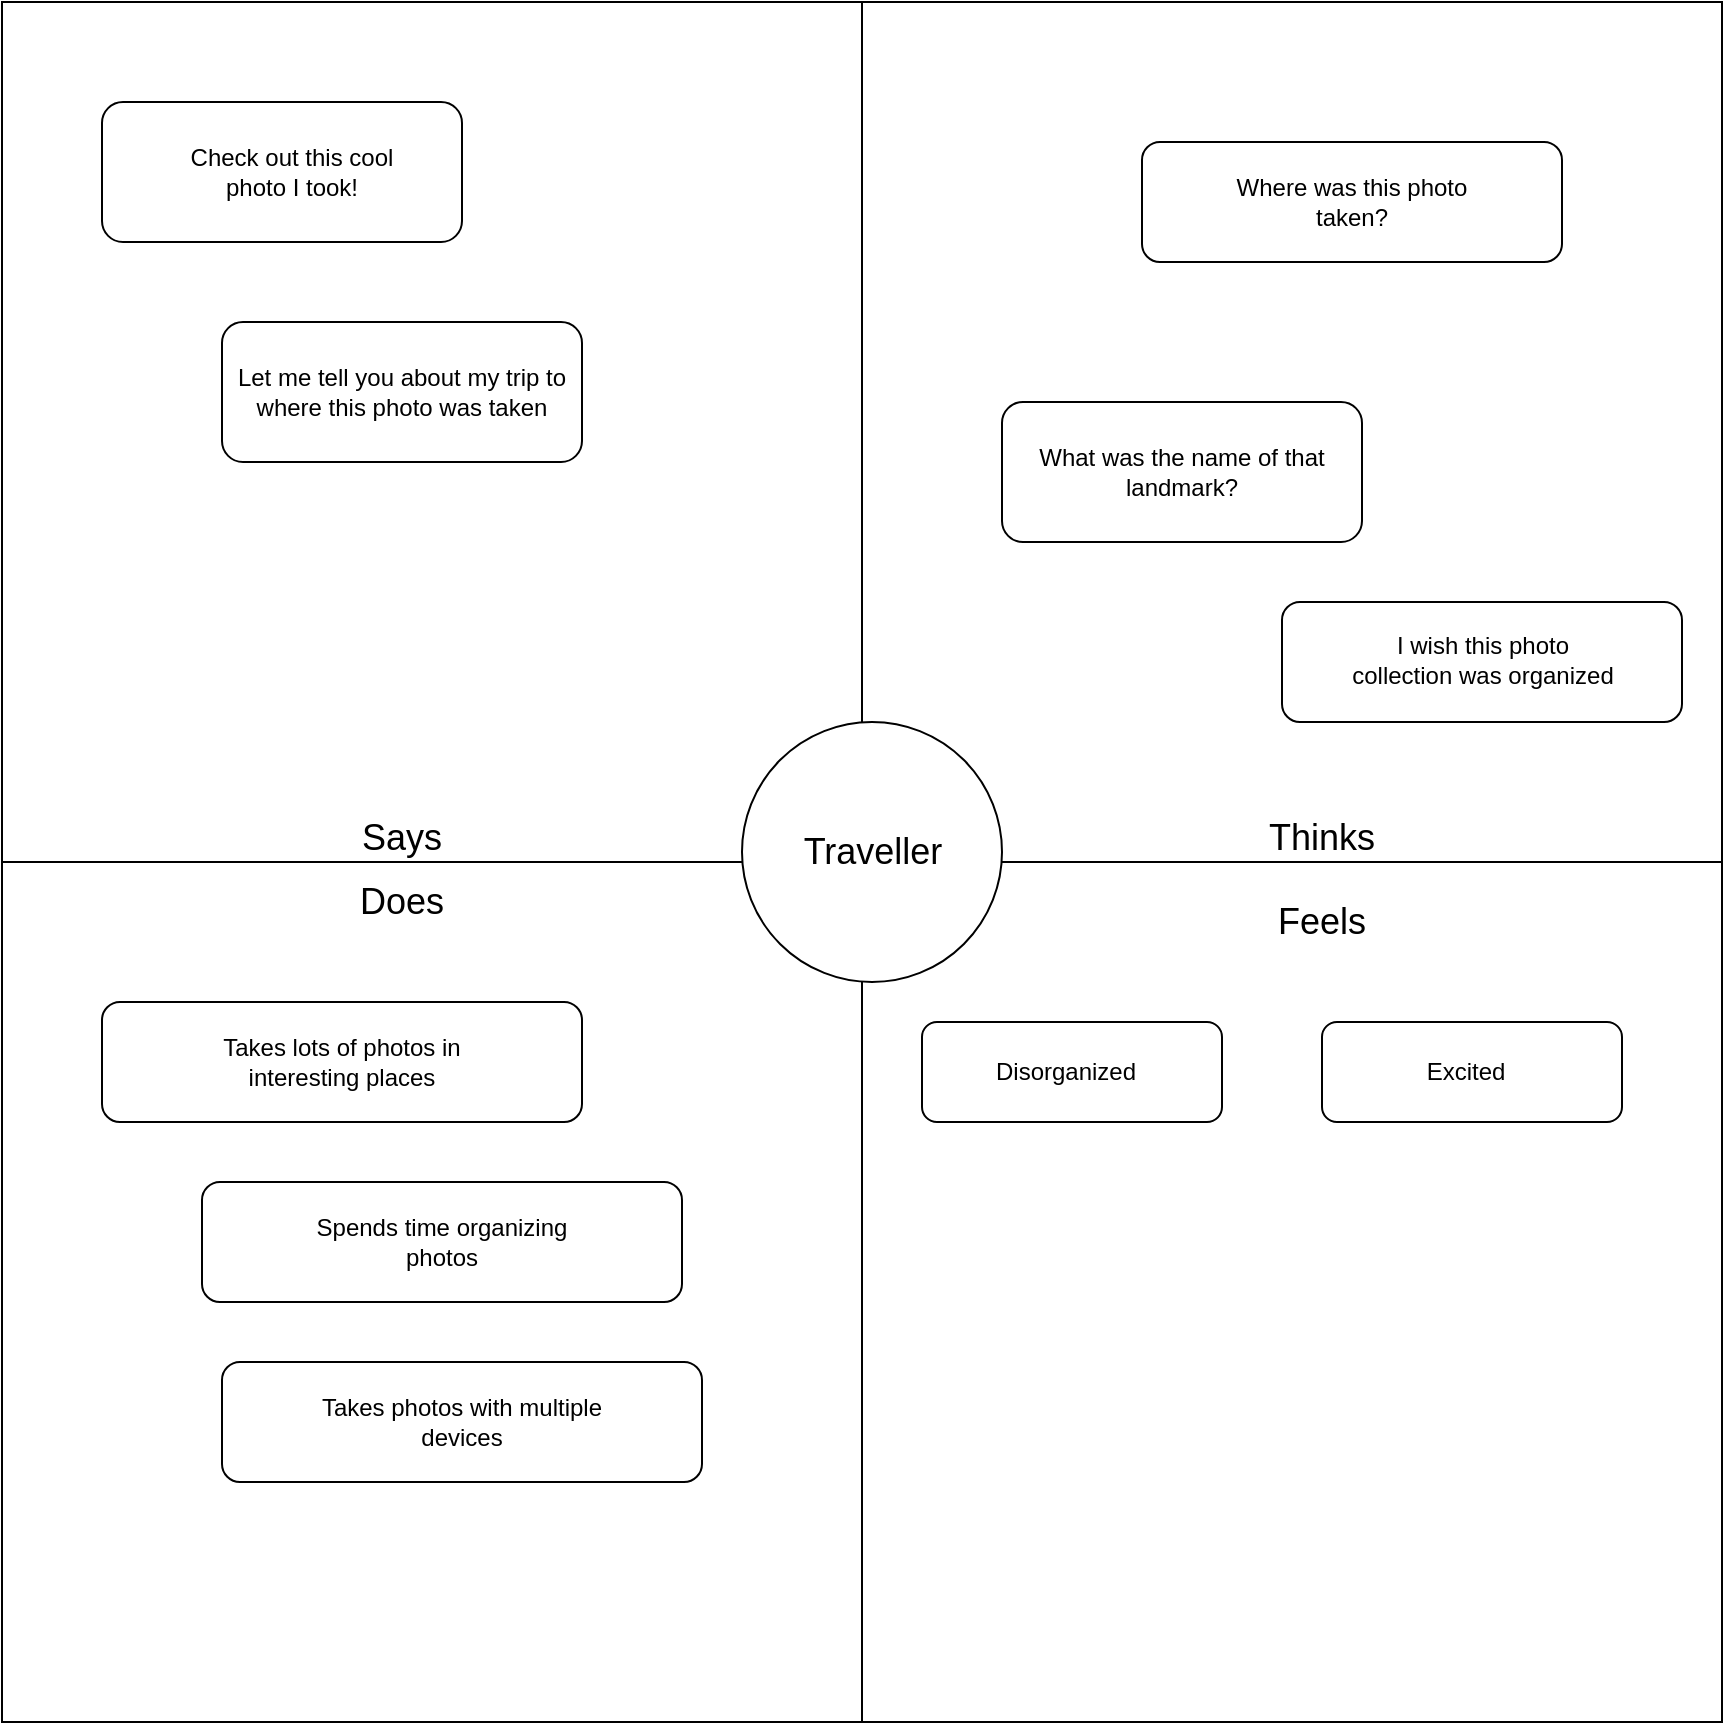 <mxfile version="12.9.8" type="device"><diagram id="ybNxwPIxV23wTTN7FWhw" name="Page-1"><mxGraphModel dx="1630" dy="762" grid="1" gridSize="10" guides="1" tooltips="1" connect="1" arrows="1" fold="1" page="1" pageScale="1" pageWidth="850" pageHeight="1100" math="0" shadow="0"><root><mxCell id="0"/><mxCell id="1" parent="0"/><mxCell id="4QlyJ_MWaNrmHqycH0ei-1" value="" style="whiteSpace=wrap;html=1;aspect=fixed;" vertex="1" parent="1"><mxGeometry width="430" height="430" as="geometry"/></mxCell><mxCell id="4QlyJ_MWaNrmHqycH0ei-2" value="" style="whiteSpace=wrap;html=1;aspect=fixed;" vertex="1" parent="1"><mxGeometry x="430" width="430" height="430" as="geometry"/></mxCell><mxCell id="4QlyJ_MWaNrmHqycH0ei-3" value="" style="whiteSpace=wrap;html=1;aspect=fixed;" vertex="1" parent="1"><mxGeometry y="430" width="430" height="430" as="geometry"/></mxCell><mxCell id="4QlyJ_MWaNrmHqycH0ei-4" value="" style="whiteSpace=wrap;html=1;aspect=fixed;" vertex="1" parent="1"><mxGeometry x="430" y="430" width="430" height="430" as="geometry"/></mxCell><mxCell id="4QlyJ_MWaNrmHqycH0ei-6" value="" style="ellipse;whiteSpace=wrap;html=1;aspect=fixed;" vertex="1" parent="1"><mxGeometry x="370" y="360" width="130" height="130" as="geometry"/></mxCell><mxCell id="4QlyJ_MWaNrmHqycH0ei-7" value="&lt;font style=&quot;font-size: 18px&quot;&gt;Traveller&lt;/font&gt;" style="text;html=1;strokeColor=none;fillColor=none;align=center;verticalAlign=middle;whiteSpace=wrap;rounded=0;" vertex="1" parent="1"><mxGeometry x="392.5" y="397.5" width="85" height="55" as="geometry"/></mxCell><mxCell id="4QlyJ_MWaNrmHqycH0ei-8" value="&lt;font style=&quot;font-size: 18px&quot;&gt;Says&lt;/font&gt;" style="text;html=1;strokeColor=none;fillColor=none;align=center;verticalAlign=middle;whiteSpace=wrap;rounded=0;" vertex="1" parent="1"><mxGeometry x="180" y="407.5" width="40" height="20" as="geometry"/></mxCell><mxCell id="4QlyJ_MWaNrmHqycH0ei-9" value="&lt;font style=&quot;font-size: 18px&quot;&gt;Thinks&lt;/font&gt;" style="text;html=1;strokeColor=none;fillColor=none;align=center;verticalAlign=middle;whiteSpace=wrap;rounded=0;" vertex="1" parent="1"><mxGeometry x="640" y="407.5" width="40" height="20" as="geometry"/></mxCell><mxCell id="4QlyJ_MWaNrmHqycH0ei-10" value="&lt;font style=&quot;font-size: 18px&quot;&gt;Does&lt;/font&gt;" style="text;html=1;strokeColor=none;fillColor=none;align=center;verticalAlign=middle;whiteSpace=wrap;rounded=0;" vertex="1" parent="1"><mxGeometry x="180" y="440" width="40" height="20" as="geometry"/></mxCell><mxCell id="4QlyJ_MWaNrmHqycH0ei-11" value="&lt;font style=&quot;font-size: 18px&quot;&gt;Feels&lt;/font&gt;" style="text;html=1;strokeColor=none;fillColor=none;align=center;verticalAlign=middle;whiteSpace=wrap;rounded=0;" vertex="1" parent="1"><mxGeometry x="640" y="450" width="40" height="20" as="geometry"/></mxCell><mxCell id="4QlyJ_MWaNrmHqycH0ei-15" value="" style="group" vertex="1" connectable="0" parent="1"><mxGeometry x="50" y="50" width="180" height="70" as="geometry"/></mxCell><mxCell id="4QlyJ_MWaNrmHqycH0ei-13" value="" style="rounded=1;whiteSpace=wrap;html=1;" vertex="1" parent="4QlyJ_MWaNrmHqycH0ei-15"><mxGeometry width="180" height="70" as="geometry"/></mxCell><mxCell id="4QlyJ_MWaNrmHqycH0ei-12" value="Check out this cool photo I took!" style="text;html=1;strokeColor=none;fillColor=none;align=center;verticalAlign=middle;whiteSpace=wrap;rounded=0;" vertex="1" parent="4QlyJ_MWaNrmHqycH0ei-15"><mxGeometry x="40" y="23.33" width="110" height="23.33" as="geometry"/></mxCell><mxCell id="4QlyJ_MWaNrmHqycH0ei-17" value="" style="group" vertex="1" connectable="0" parent="1"><mxGeometry x="570" y="70" width="210" height="60" as="geometry"/></mxCell><mxCell id="4QlyJ_MWaNrmHqycH0ei-18" value="" style="rounded=1;whiteSpace=wrap;html=1;" vertex="1" parent="4QlyJ_MWaNrmHqycH0ei-17"><mxGeometry width="210" height="60" as="geometry"/></mxCell><mxCell id="4QlyJ_MWaNrmHqycH0ei-19" value="Where was this photo taken?" style="text;html=1;strokeColor=none;fillColor=none;align=center;verticalAlign=middle;whiteSpace=wrap;rounded=0;" vertex="1" parent="4QlyJ_MWaNrmHqycH0ei-17"><mxGeometry x="35" y="20" width="140" height="20" as="geometry"/></mxCell><mxCell id="4QlyJ_MWaNrmHqycH0ei-24" value="" style="group" vertex="1" connectable="0" parent="1"><mxGeometry x="100" y="590" width="240" height="60" as="geometry"/></mxCell><mxCell id="4QlyJ_MWaNrmHqycH0ei-25" value="" style="rounded=1;whiteSpace=wrap;html=1;" vertex="1" parent="4QlyJ_MWaNrmHqycH0ei-24"><mxGeometry width="240" height="60" as="geometry"/></mxCell><mxCell id="4QlyJ_MWaNrmHqycH0ei-26" value="Spends time organizing photos" style="text;html=1;strokeColor=none;fillColor=none;align=center;verticalAlign=middle;whiteSpace=wrap;rounded=0;" vertex="1" parent="4QlyJ_MWaNrmHqycH0ei-24"><mxGeometry x="40" y="20" width="160" height="20" as="geometry"/></mxCell><mxCell id="4QlyJ_MWaNrmHqycH0ei-27" value="" style="group" vertex="1" connectable="0" parent="1"><mxGeometry x="110" y="160" width="180" height="70" as="geometry"/></mxCell><mxCell id="4QlyJ_MWaNrmHqycH0ei-28" value="Let me tell you about my trip to where this photo was taken" style="rounded=1;whiteSpace=wrap;html=1;" vertex="1" parent="4QlyJ_MWaNrmHqycH0ei-27"><mxGeometry width="180" height="70" as="geometry"/></mxCell><mxCell id="4QlyJ_MWaNrmHqycH0ei-30" value="" style="group" vertex="1" connectable="0" parent="1"><mxGeometry x="500" y="200" width="180" height="70" as="geometry"/></mxCell><mxCell id="4QlyJ_MWaNrmHqycH0ei-31" value="What was the name of that landmark?" style="rounded=1;whiteSpace=wrap;html=1;" vertex="1" parent="4QlyJ_MWaNrmHqycH0ei-30"><mxGeometry width="180" height="70" as="geometry"/></mxCell><mxCell id="4QlyJ_MWaNrmHqycH0ei-34" value="" style="group" vertex="1" connectable="0" parent="1"><mxGeometry x="640" y="300" width="200" height="60" as="geometry"/></mxCell><mxCell id="4QlyJ_MWaNrmHqycH0ei-21" value="" style="rounded=1;whiteSpace=wrap;html=1;" vertex="1" parent="4QlyJ_MWaNrmHqycH0ei-34"><mxGeometry width="200" height="60" as="geometry"/></mxCell><mxCell id="4QlyJ_MWaNrmHqycH0ei-20" value="" style="group" vertex="1" connectable="0" parent="4QlyJ_MWaNrmHqycH0ei-34"><mxGeometry x="5" width="190" height="57.5" as="geometry"/></mxCell><mxCell id="4QlyJ_MWaNrmHqycH0ei-22" value="I wish this photo collection was organized" style="text;html=1;strokeColor=none;fillColor=none;align=center;verticalAlign=middle;whiteSpace=wrap;rounded=0;" vertex="1" parent="4QlyJ_MWaNrmHqycH0ei-20"><mxGeometry x="28.5" y="19.167" width="133" height="19.167" as="geometry"/></mxCell><mxCell id="4QlyJ_MWaNrmHqycH0ei-35" value="" style="group" vertex="1" connectable="0" parent="1"><mxGeometry x="50" y="500" width="240" height="60" as="geometry"/></mxCell><mxCell id="4QlyJ_MWaNrmHqycH0ei-36" value="" style="rounded=1;whiteSpace=wrap;html=1;" vertex="1" parent="4QlyJ_MWaNrmHqycH0ei-35"><mxGeometry width="240" height="60" as="geometry"/></mxCell><mxCell id="4QlyJ_MWaNrmHqycH0ei-37" value="Takes lots of photos in interesting places" style="text;html=1;strokeColor=none;fillColor=none;align=center;verticalAlign=middle;whiteSpace=wrap;rounded=0;" vertex="1" parent="4QlyJ_MWaNrmHqycH0ei-35"><mxGeometry x="40" y="20" width="160" height="20" as="geometry"/></mxCell><mxCell id="4QlyJ_MWaNrmHqycH0ei-38" value="" style="group" vertex="1" connectable="0" parent="1"><mxGeometry x="110" y="680" width="240" height="60" as="geometry"/></mxCell><mxCell id="4QlyJ_MWaNrmHqycH0ei-39" value="" style="rounded=1;whiteSpace=wrap;html=1;" vertex="1" parent="4QlyJ_MWaNrmHqycH0ei-38"><mxGeometry width="240" height="60" as="geometry"/></mxCell><mxCell id="4QlyJ_MWaNrmHqycH0ei-40" value="Takes photos with multiple devices" style="text;html=1;strokeColor=none;fillColor=none;align=center;verticalAlign=middle;whiteSpace=wrap;rounded=0;" vertex="1" parent="4QlyJ_MWaNrmHqycH0ei-38"><mxGeometry x="40" y="20" width="160" height="20" as="geometry"/></mxCell><mxCell id="4QlyJ_MWaNrmHqycH0ei-49" value="" style="group" vertex="1" connectable="0" parent="1"><mxGeometry x="460" y="510" width="150" height="50" as="geometry"/></mxCell><mxCell id="4QlyJ_MWaNrmHqycH0ei-45" value="" style="rounded=1;whiteSpace=wrap;html=1;" vertex="1" parent="4QlyJ_MWaNrmHqycH0ei-49"><mxGeometry width="150" height="50" as="geometry"/></mxCell><mxCell id="4QlyJ_MWaNrmHqycH0ei-48" value="Disorganized" style="text;html=1;strokeColor=none;fillColor=none;align=center;verticalAlign=middle;whiteSpace=wrap;rounded=0;" vertex="1" parent="4QlyJ_MWaNrmHqycH0ei-49"><mxGeometry x="50" y="16.667" width="43.75" height="16.667" as="geometry"/></mxCell><mxCell id="4QlyJ_MWaNrmHqycH0ei-50" value="" style="group" vertex="1" connectable="0" parent="1"><mxGeometry x="660" y="510" width="150" height="50" as="geometry"/></mxCell><mxCell id="4QlyJ_MWaNrmHqycH0ei-51" value="" style="rounded=1;whiteSpace=wrap;html=1;" vertex="1" parent="4QlyJ_MWaNrmHqycH0ei-50"><mxGeometry width="150" height="50" as="geometry"/></mxCell><mxCell id="4QlyJ_MWaNrmHqycH0ei-52" value="Excited" style="text;html=1;strokeColor=none;fillColor=none;align=center;verticalAlign=middle;whiteSpace=wrap;rounded=0;" vertex="1" parent="4QlyJ_MWaNrmHqycH0ei-50"><mxGeometry x="50" y="16.667" width="43.75" height="16.667" as="geometry"/></mxCell></root></mxGraphModel></diagram></mxfile>